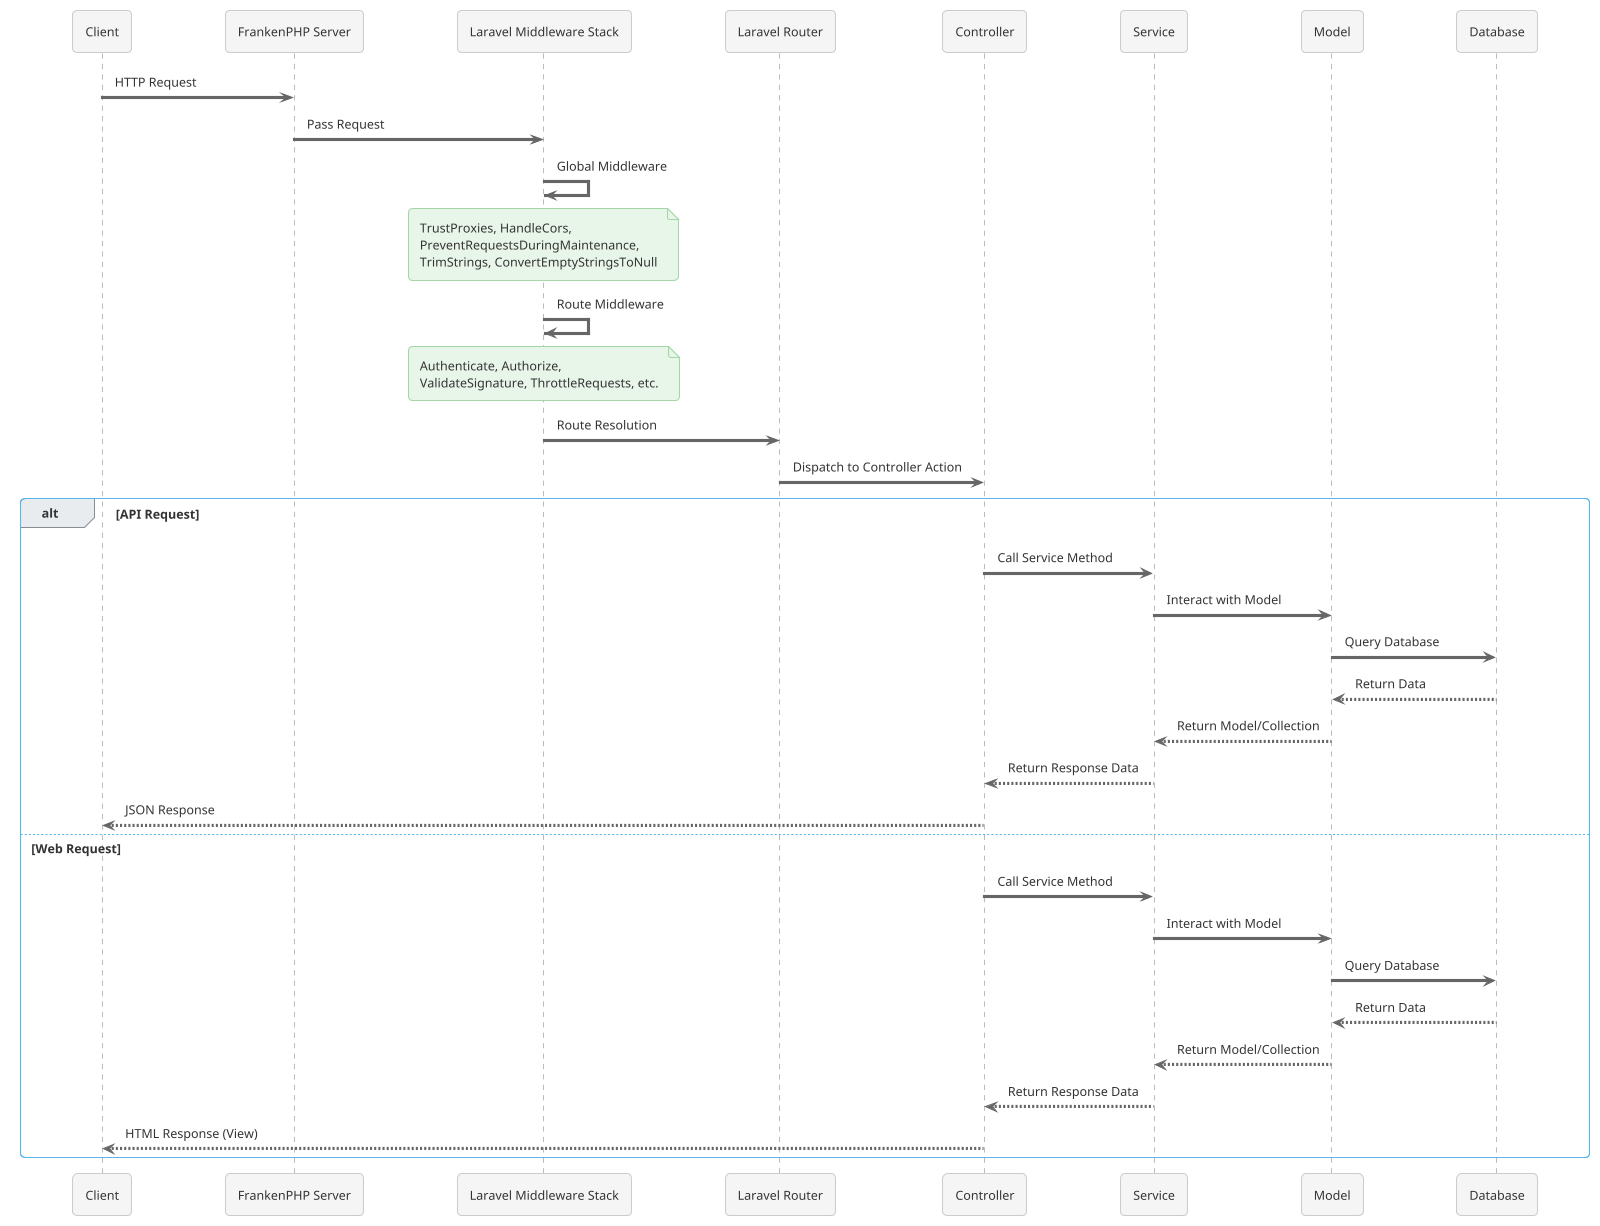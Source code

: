 @startuml TAD Request Lifecycle (Light Mode)

' Light mode theme
!theme cerulean
skinparam backgroundColor #FFFFFF
skinparam ArrowColor #666666
skinparam shadowing false
skinparam DefaultFontColor #333333

' Define styles
skinparam participant {
    BackgroundColor #f5f5f5
    BorderColor #cccccc
    FontColor #333333
}

skinparam note {
    BackgroundColor #e8f5e9
    BorderColor #a5d6a7
    FontColor #333333
}

' Participants
participant Client
participant Server as "FrankenPHP Server"
participant Middleware as "Laravel Middleware Stack"
participant Router as "Laravel Router"
participant Controller
participant Service
participant Model
participant DB as "Database"

' Sequence
Client -> Server: HTTP Request
Server -> Middleware: Pass Request

Middleware -> Middleware: Global Middleware
note over Middleware
  TrustProxies, HandleCors, 
  PreventRequestsDuringMaintenance, 
  TrimStrings, ConvertEmptyStringsToNull
end note

Middleware -> Middleware: Route Middleware
note over Middleware
  Authenticate, Authorize, 
  ValidateSignature, ThrottleRequests, etc.
end note

Middleware -> Router: Route Resolution
Router -> Controller: Dispatch to Controller Action

alt API Request
    Controller -> Service: Call Service Method
    Service -> Model: Interact with Model
    Model -> DB: Query Database
    DB --> Model: Return Data
    Model --> Service: Return Model/Collection
    Service --> Controller: Return Response Data
    Controller --> Client: JSON Response
else Web Request
    Controller -> Service: Call Service Method
    Service -> Model: Interact with Model
    Model -> DB: Query Database
    DB --> Model: Return Data
    Model --> Service: Return Model/Collection
    Service --> Controller: Return Response Data
    Controller --> Client: HTML Response (View)
end

@enduml
